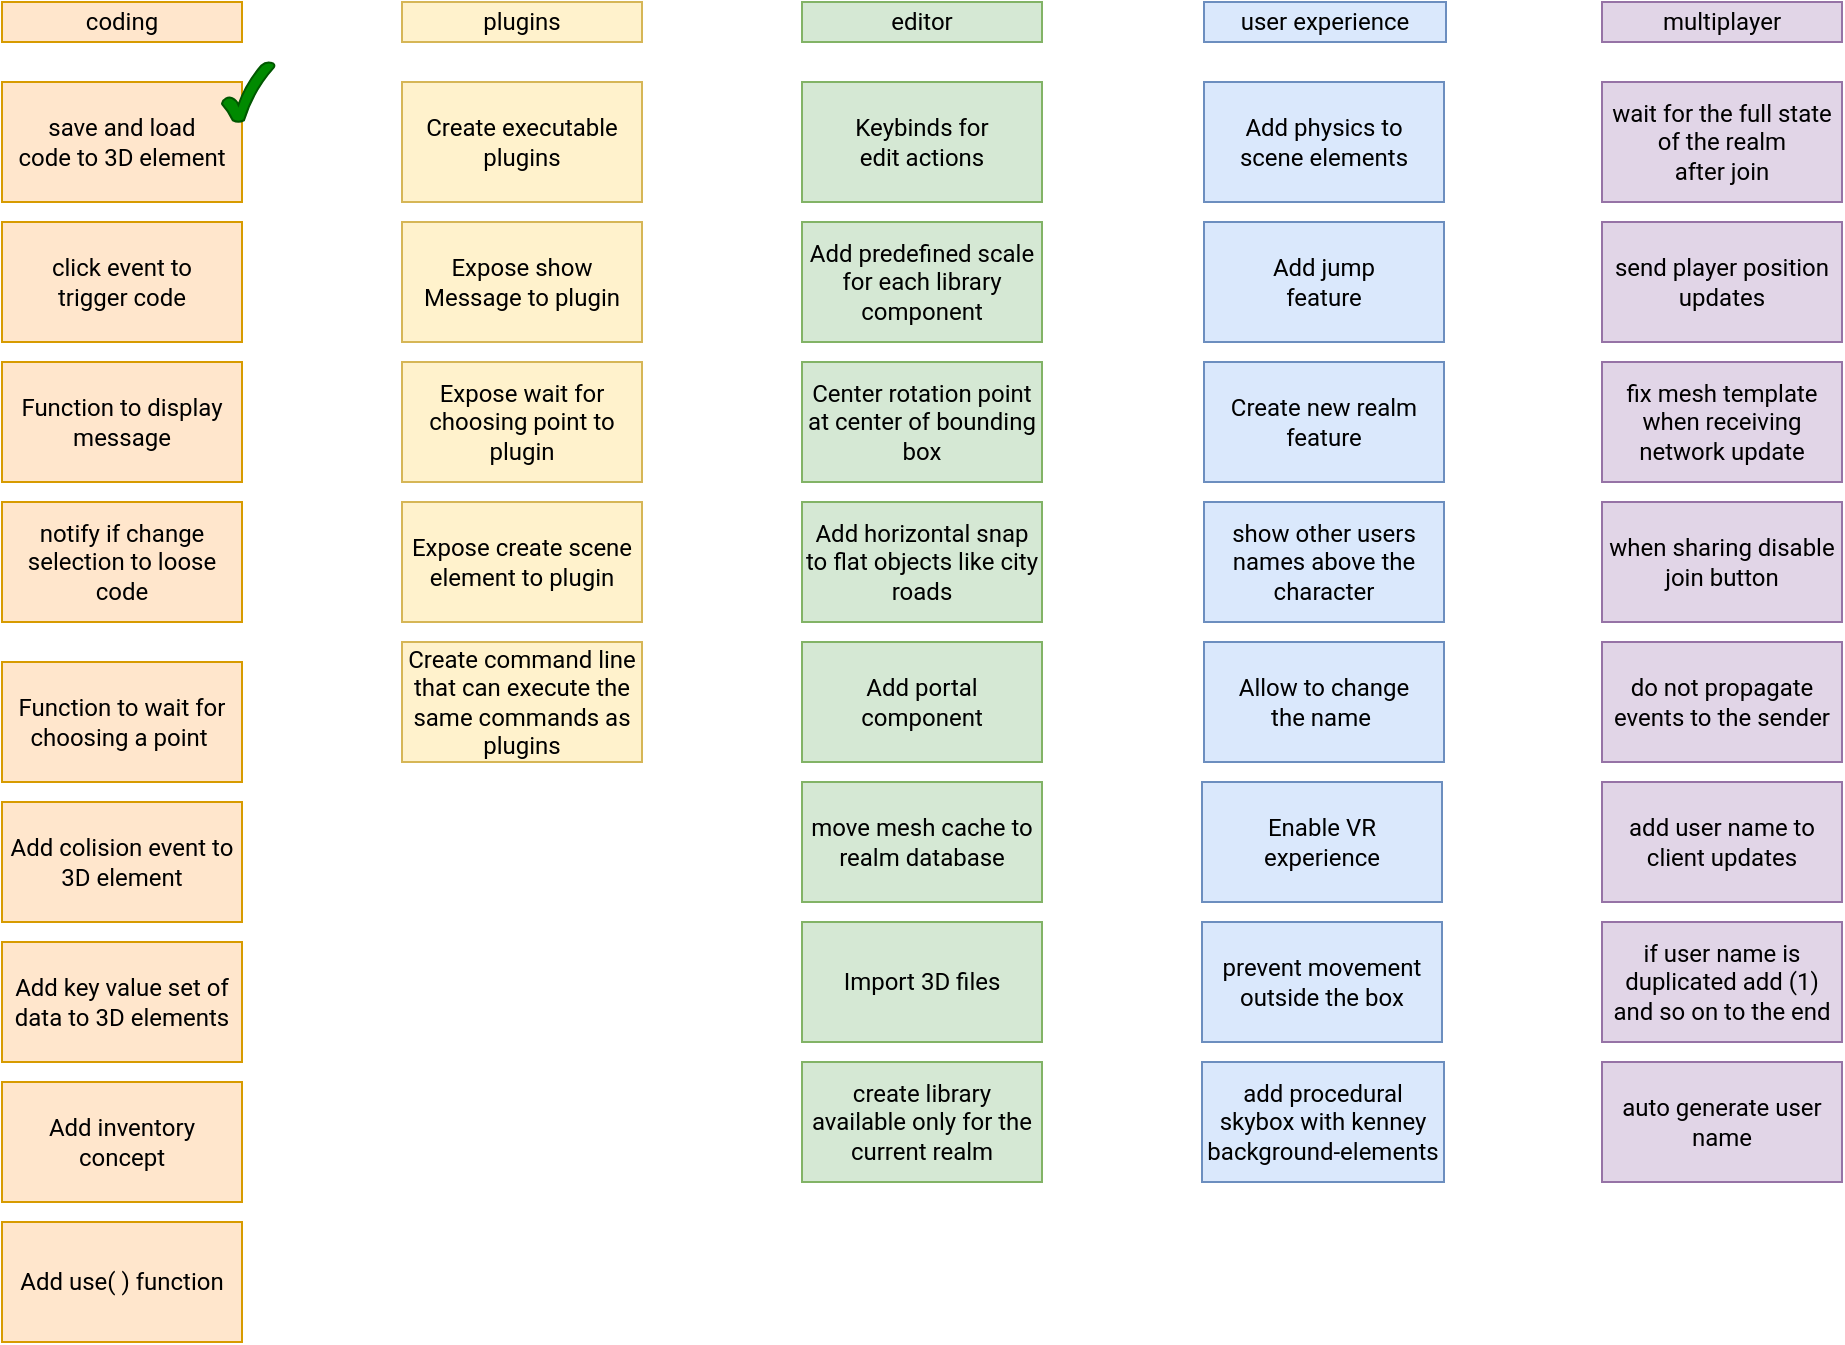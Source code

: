 <mxfile version="13.9.9" type="device">
  <diagram id="eQwurLcD6YKOo8-gMQfG" name="Page-1">
    <mxGraphModel dx="2354" dy="685" grid="1" gridSize="10" guides="1" tooltips="1" connect="1" arrows="1" fold="1" page="1" pageScale="1" pageWidth="1169" pageHeight="827" math="0" shadow="0">
      <root>
        <mxCell id="0" />
        <mxCell id="1" parent="0" />
        <mxCell id="hhvbmtpyPsZvsXLc2sTJ-3" value="save and load &lt;br&gt;code to 3D element" style="rounded=0;whiteSpace=wrap;html=1;fontFamily=Roboto;fillColor=#ffe6cc;strokeColor=#d79b00;" vertex="1" parent="1">
          <mxGeometry x="-80" y="80" width="120" height="60" as="geometry" />
        </mxCell>
        <mxCell id="hhvbmtpyPsZvsXLc2sTJ-4" value="Function to display message" style="rounded=0;whiteSpace=wrap;html=1;fontFamily=Roboto;fillColor=#ffe6cc;strokeColor=#d79b00;" vertex="1" parent="1">
          <mxGeometry x="-80" y="220" width="120" height="60" as="geometry" />
        </mxCell>
        <mxCell id="hhvbmtpyPsZvsXLc2sTJ-5" value="Function to wait for choosing a point&amp;nbsp;" style="rounded=0;whiteSpace=wrap;html=1;fontFamily=Roboto;fillColor=#ffe6cc;strokeColor=#d79b00;" vertex="1" parent="1">
          <mxGeometry x="-80" y="370" width="120" height="60" as="geometry" />
        </mxCell>
        <mxCell id="hhvbmtpyPsZvsXLc2sTJ-7" value="Add jump &lt;br&gt;feature" style="rounded=0;whiteSpace=wrap;html=1;fontFamily=Roboto;fillColor=#dae8fc;strokeColor=#6c8ebf;" vertex="1" parent="1">
          <mxGeometry x="521" y="150" width="120" height="60" as="geometry" />
        </mxCell>
        <mxCell id="hhvbmtpyPsZvsXLc2sTJ-8" value="Add physics to &lt;br&gt;scene elements" style="rounded=0;whiteSpace=wrap;html=1;fontFamily=Roboto;fillColor=#dae8fc;strokeColor=#6c8ebf;" vertex="1" parent="1">
          <mxGeometry x="521" y="80" width="120" height="60" as="geometry" />
        </mxCell>
        <mxCell id="hhvbmtpyPsZvsXLc2sTJ-9" value="Create new realm feature" style="rounded=0;whiteSpace=wrap;html=1;fontFamily=Roboto;fillColor=#dae8fc;strokeColor=#6c8ebf;" vertex="1" parent="1">
          <mxGeometry x="521" y="220" width="120" height="60" as="geometry" />
        </mxCell>
        <mxCell id="hhvbmtpyPsZvsXLc2sTJ-10" value="Keybinds for &lt;br&gt;edit actions" style="rounded=0;whiteSpace=wrap;html=1;fontFamily=Roboto;fillColor=#d5e8d4;strokeColor=#82b366;" vertex="1" parent="1">
          <mxGeometry x="320" y="80" width="120" height="60" as="geometry" />
        </mxCell>
        <mxCell id="hhvbmtpyPsZvsXLc2sTJ-11" value="Center rotation point at center of bounding box" style="rounded=0;whiteSpace=wrap;html=1;fontFamily=Roboto;fillColor=#d5e8d4;strokeColor=#82b366;" vertex="1" parent="1">
          <mxGeometry x="320" y="220" width="120" height="60" as="geometry" />
        </mxCell>
        <mxCell id="hhvbmtpyPsZvsXLc2sTJ-12" value="Add predefined scale for each library component" style="rounded=0;whiteSpace=wrap;html=1;fontFamily=Roboto;fillColor=#d5e8d4;strokeColor=#82b366;" vertex="1" parent="1">
          <mxGeometry x="320" y="150" width="120" height="60" as="geometry" />
        </mxCell>
        <mxCell id="hhvbmtpyPsZvsXLc2sTJ-13" value="Add horizontal snap to flat objects like city roads" style="rounded=0;whiteSpace=wrap;html=1;fontFamily=Roboto;fillColor=#d5e8d4;strokeColor=#82b366;" vertex="1" parent="1">
          <mxGeometry x="320" y="290" width="120" height="60" as="geometry" />
        </mxCell>
        <mxCell id="hhvbmtpyPsZvsXLc2sTJ-14" value="Add portal component" style="rounded=0;whiteSpace=wrap;html=1;fontFamily=Roboto;fillColor=#d5e8d4;strokeColor=#82b366;" vertex="1" parent="1">
          <mxGeometry x="320" y="360" width="120" height="60" as="geometry" />
        </mxCell>
        <mxCell id="hhvbmtpyPsZvsXLc2sTJ-15" value="move mesh cache to realm database" style="rounded=0;whiteSpace=wrap;html=1;fontFamily=Roboto;fillColor=#d5e8d4;strokeColor=#82b366;" vertex="1" parent="1">
          <mxGeometry x="320" y="430" width="120" height="60" as="geometry" />
        </mxCell>
        <mxCell id="hhvbmtpyPsZvsXLc2sTJ-16" value="fix mesh template when receiving network update" style="rounded=0;whiteSpace=wrap;html=1;fontFamily=Roboto;fillColor=#e1d5e7;strokeColor=#9673a6;" vertex="1" parent="1">
          <mxGeometry x="720" y="220" width="120" height="60" as="geometry" />
        </mxCell>
        <mxCell id="hhvbmtpyPsZvsXLc2sTJ-17" value="do not propagate events to the sender" style="rounded=0;whiteSpace=wrap;html=1;fontFamily=Roboto;fillColor=#e1d5e7;strokeColor=#9673a6;" vertex="1" parent="1">
          <mxGeometry x="720" y="360" width="120" height="60" as="geometry" />
        </mxCell>
        <mxCell id="hhvbmtpyPsZvsXLc2sTJ-18" value="wait for the full state of the realm &lt;br&gt;after join" style="rounded=0;whiteSpace=wrap;html=1;fontFamily=Roboto;fillColor=#e1d5e7;strokeColor=#9673a6;" vertex="1" parent="1">
          <mxGeometry x="720" y="80" width="120" height="60" as="geometry" />
        </mxCell>
        <mxCell id="hhvbmtpyPsZvsXLc2sTJ-19" value="send player position updates" style="rounded=0;whiteSpace=wrap;html=1;fontFamily=Roboto;fillColor=#e1d5e7;strokeColor=#9673a6;" vertex="1" parent="1">
          <mxGeometry x="720" y="150" width="120" height="60" as="geometry" />
        </mxCell>
        <mxCell id="hhvbmtpyPsZvsXLc2sTJ-20" value="when sharing disable join button" style="rounded=0;whiteSpace=wrap;html=1;fontFamily=Roboto;fillColor=#e1d5e7;strokeColor=#9673a6;" vertex="1" parent="1">
          <mxGeometry x="720" y="290" width="120" height="60" as="geometry" />
        </mxCell>
        <mxCell id="hhvbmtpyPsZvsXLc2sTJ-21" value="Enable VR &lt;br&gt;experience" style="rounded=0;whiteSpace=wrap;html=1;fontFamily=Roboto;fillColor=#dae8fc;strokeColor=#6c8ebf;" vertex="1" parent="1">
          <mxGeometry x="520" y="430" width="120" height="60" as="geometry" />
        </mxCell>
        <mxCell id="hhvbmtpyPsZvsXLc2sTJ-22" value="prevent movement outside the box" style="rounded=0;whiteSpace=wrap;html=1;fontFamily=Roboto;fillColor=#dae8fc;strokeColor=#6c8ebf;" vertex="1" parent="1">
          <mxGeometry x="520" y="500" width="120" height="60" as="geometry" />
        </mxCell>
        <mxCell id="hhvbmtpyPsZvsXLc2sTJ-23" value="add procedural skybox with kenney background-elements" style="rounded=0;whiteSpace=wrap;html=1;fontFamily=Roboto;fillColor=#dae8fc;strokeColor=#6c8ebf;" vertex="1" parent="1">
          <mxGeometry x="520" y="570" width="121" height="60" as="geometry" />
        </mxCell>
        <mxCell id="hhvbmtpyPsZvsXLc2sTJ-24" value="Add key value set of data to 3D elements" style="rounded=0;whiteSpace=wrap;html=1;fontFamily=Roboto;fillColor=#ffe6cc;strokeColor=#d79b00;" vertex="1" parent="1">
          <mxGeometry x="-80" y="510" width="120" height="60" as="geometry" />
        </mxCell>
        <mxCell id="hhvbmtpyPsZvsXLc2sTJ-25" value="Add colision event to 3D element" style="rounded=0;whiteSpace=wrap;html=1;fontFamily=Roboto;fillColor=#ffe6cc;strokeColor=#d79b00;" vertex="1" parent="1">
          <mxGeometry x="-80" y="440" width="120" height="60" as="geometry" />
        </mxCell>
        <mxCell id="hhvbmtpyPsZvsXLc2sTJ-27" value="multiplayer" style="text;html=1;strokeColor=#9673a6;fillColor=#e1d5e7;align=center;verticalAlign=middle;whiteSpace=wrap;rounded=0;fontFamily=Roboto;" vertex="1" parent="1">
          <mxGeometry x="720" y="40" width="120" height="20" as="geometry" />
        </mxCell>
        <mxCell id="hhvbmtpyPsZvsXLc2sTJ-28" value="coding" style="text;html=1;strokeColor=#d79b00;fillColor=#ffe6cc;align=center;verticalAlign=middle;whiteSpace=wrap;rounded=0;fontFamily=Roboto;" vertex="1" parent="1">
          <mxGeometry x="-80" y="40" width="120" height="20" as="geometry" />
        </mxCell>
        <mxCell id="hhvbmtpyPsZvsXLc2sTJ-29" value="editor" style="text;html=1;strokeColor=#82b366;fillColor=#d5e8d4;align=center;verticalAlign=middle;whiteSpace=wrap;rounded=0;fontFamily=Roboto;" vertex="1" parent="1">
          <mxGeometry x="320" y="40" width="120" height="20" as="geometry" />
        </mxCell>
        <mxCell id="hhvbmtpyPsZvsXLc2sTJ-31" value="Create executable plugins" style="rounded=0;whiteSpace=wrap;html=1;fontFamily=Roboto;fillColor=#fff2cc;strokeColor=#d6b656;" vertex="1" parent="1">
          <mxGeometry x="120" y="80" width="120" height="60" as="geometry" />
        </mxCell>
        <mxCell id="hhvbmtpyPsZvsXLc2sTJ-32" value="Expose create scene element to plugin" style="rounded=0;whiteSpace=wrap;html=1;fontFamily=Roboto;fillColor=#fff2cc;strokeColor=#d6b656;" vertex="1" parent="1">
          <mxGeometry x="120" y="290" width="120" height="60" as="geometry" />
        </mxCell>
        <mxCell id="hhvbmtpyPsZvsXLc2sTJ-33" value="Expose show Message to plugin" style="rounded=0;whiteSpace=wrap;html=1;fontFamily=Roboto;fillColor=#fff2cc;strokeColor=#d6b656;" vertex="1" parent="1">
          <mxGeometry x="120" y="150" width="120" height="60" as="geometry" />
        </mxCell>
        <mxCell id="hhvbmtpyPsZvsXLc2sTJ-34" value="Expose wait for choosing point to plugin" style="rounded=0;whiteSpace=wrap;html=1;fontFamily=Roboto;fillColor=#fff2cc;strokeColor=#d6b656;" vertex="1" parent="1">
          <mxGeometry x="120" y="220" width="120" height="60" as="geometry" />
        </mxCell>
        <mxCell id="hhvbmtpyPsZvsXLc2sTJ-35" value="plugins" style="text;html=1;strokeColor=#d6b656;fillColor=#fff2cc;align=center;verticalAlign=middle;whiteSpace=wrap;rounded=0;fontFamily=Roboto;" vertex="1" parent="1">
          <mxGeometry x="120" y="40" width="120" height="20" as="geometry" />
        </mxCell>
        <mxCell id="hhvbmtpyPsZvsXLc2sTJ-36" value="Create command line that can execute the same commands as plugins" style="rounded=0;whiteSpace=wrap;html=1;fontFamily=Roboto;fillColor=#fff2cc;strokeColor=#d6b656;" vertex="1" parent="1">
          <mxGeometry x="120" y="360" width="120" height="60" as="geometry" />
        </mxCell>
        <mxCell id="hhvbmtpyPsZvsXLc2sTJ-37" value="create library available only for the current realm" style="rounded=0;whiteSpace=wrap;html=1;fontFamily=Roboto;fillColor=#d5e8d4;strokeColor=#82b366;" vertex="1" parent="1">
          <mxGeometry x="320" y="570" width="120" height="60" as="geometry" />
        </mxCell>
        <mxCell id="hhvbmtpyPsZvsXLc2sTJ-38" value="Import 3D files" style="rounded=0;whiteSpace=wrap;html=1;fontFamily=Roboto;fillColor=#d5e8d4;strokeColor=#82b366;" vertex="1" parent="1">
          <mxGeometry x="320" y="500" width="120" height="60" as="geometry" />
        </mxCell>
        <mxCell id="hhvbmtpyPsZvsXLc2sTJ-39" value="add user name to client updates" style="rounded=0;whiteSpace=wrap;html=1;fontFamily=Roboto;fillColor=#e1d5e7;strokeColor=#9673a6;" vertex="1" parent="1">
          <mxGeometry x="720" y="430" width="120" height="60" as="geometry" />
        </mxCell>
        <mxCell id="hhvbmtpyPsZvsXLc2sTJ-40" value="auto generate user name" style="rounded=0;whiteSpace=wrap;html=1;fontFamily=Roboto;fillColor=#e1d5e7;strokeColor=#9673a6;" vertex="1" parent="1">
          <mxGeometry x="720" y="570" width="120" height="60" as="geometry" />
        </mxCell>
        <mxCell id="hhvbmtpyPsZvsXLc2sTJ-41" value="if user name is duplicated add (1) and so on to the end" style="rounded=0;whiteSpace=wrap;html=1;fontFamily=Roboto;fillColor=#e1d5e7;strokeColor=#9673a6;" vertex="1" parent="1">
          <mxGeometry x="720" y="500" width="120" height="60" as="geometry" />
        </mxCell>
        <mxCell id="hhvbmtpyPsZvsXLc2sTJ-42" value="Allow to change &lt;br&gt;the name&amp;nbsp;" style="rounded=0;whiteSpace=wrap;html=1;fontFamily=Roboto;fillColor=#dae8fc;strokeColor=#6c8ebf;" vertex="1" parent="1">
          <mxGeometry x="521" y="360" width="120" height="60" as="geometry" />
        </mxCell>
        <mxCell id="hhvbmtpyPsZvsXLc2sTJ-43" value="user experience" style="text;html=1;strokeColor=#6c8ebf;fillColor=#dae8fc;align=center;verticalAlign=middle;whiteSpace=wrap;rounded=0;fontFamily=Roboto;" vertex="1" parent="1">
          <mxGeometry x="521" y="40" width="121" height="20" as="geometry" />
        </mxCell>
        <mxCell id="hhvbmtpyPsZvsXLc2sTJ-44" value="show other users names above the character" style="rounded=0;whiteSpace=wrap;html=1;fontFamily=Roboto;fillColor=#dae8fc;strokeColor=#6c8ebf;" vertex="1" parent="1">
          <mxGeometry x="521" y="290" width="120" height="60" as="geometry" />
        </mxCell>
        <mxCell id="hhvbmtpyPsZvsXLc2sTJ-47" value="Add inventory concept" style="rounded=0;whiteSpace=wrap;html=1;fontFamily=Roboto;fillColor=#ffe6cc;strokeColor=#d79b00;" vertex="1" parent="1">
          <mxGeometry x="-80" y="580" width="120" height="60" as="geometry" />
        </mxCell>
        <mxCell id="hhvbmtpyPsZvsXLc2sTJ-48" value="Add use( ) function" style="rounded=0;whiteSpace=wrap;html=1;fontFamily=Roboto;fillColor=#ffe6cc;strokeColor=#d79b00;" vertex="1" parent="1">
          <mxGeometry x="-80" y="650" width="120" height="60" as="geometry" />
        </mxCell>
        <mxCell id="hhvbmtpyPsZvsXLc2sTJ-56" value="click event to &lt;br&gt;trigger code" style="rounded=0;whiteSpace=wrap;html=1;fontFamily=Roboto;fillColor=#ffe6cc;strokeColor=#d79b00;" vertex="1" parent="1">
          <mxGeometry x="-80" y="150" width="120" height="60" as="geometry" />
        </mxCell>
        <mxCell id="hhvbmtpyPsZvsXLc2sTJ-57" value="notify if change selection to loose code" style="rounded=0;whiteSpace=wrap;html=1;fontFamily=Roboto;fillColor=#ffe6cc;strokeColor=#d79b00;" vertex="1" parent="1">
          <mxGeometry x="-80" y="290" width="120" height="60" as="geometry" />
        </mxCell>
        <mxCell id="hhvbmtpyPsZvsXLc2sTJ-59" value="" style="verticalLabelPosition=bottom;verticalAlign=top;html=1;shape=mxgraph.basic.tick;fontFamily=Roboto;fillColor=#008a00;strokeColor=#005700;fontColor=#ffffff;" vertex="1" parent="1">
          <mxGeometry x="30.0" y="70" width="26.25" height="30" as="geometry" />
        </mxCell>
      </root>
    </mxGraphModel>
  </diagram>
</mxfile>
